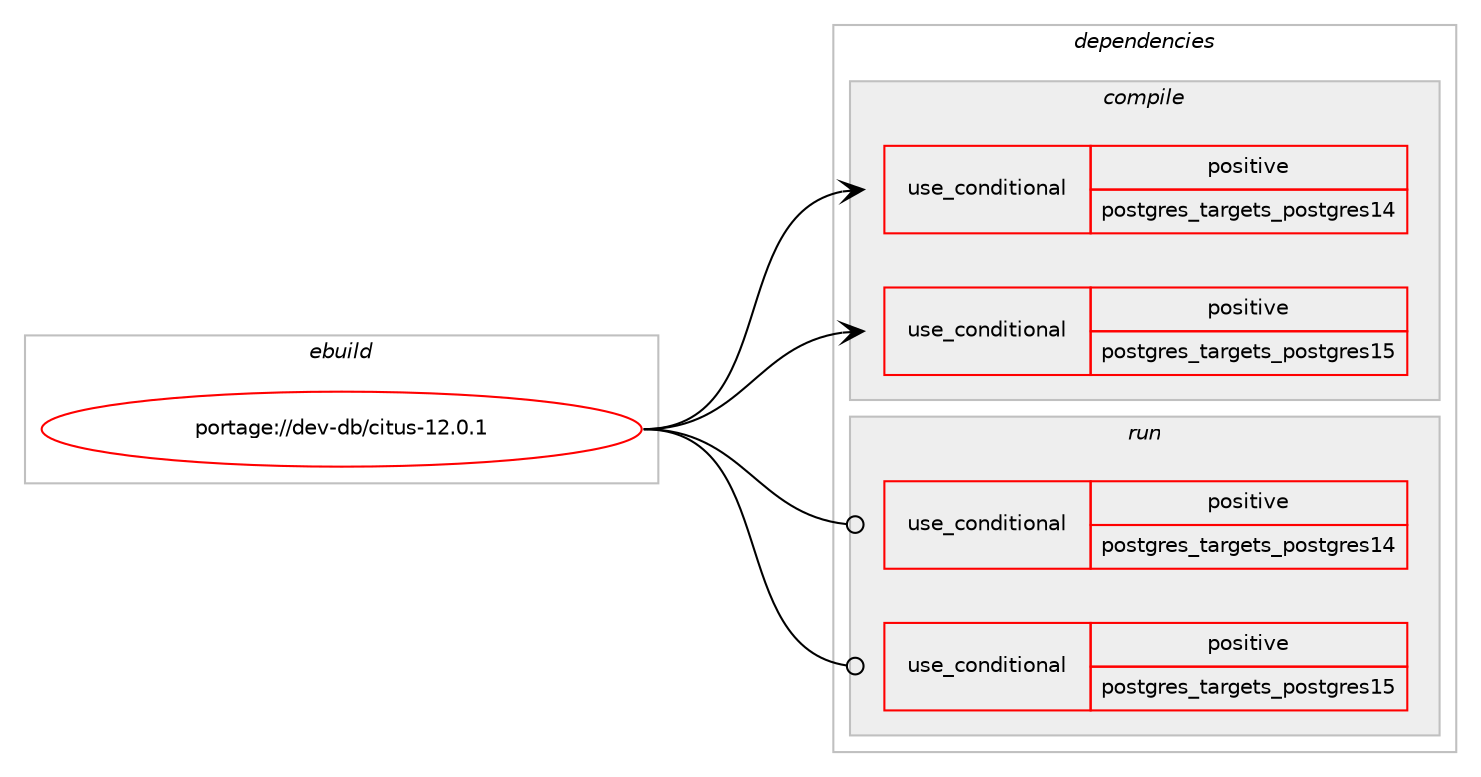 digraph prolog {

# *************
# Graph options
# *************

newrank=true;
concentrate=true;
compound=true;
graph [rankdir=LR,fontname=Helvetica,fontsize=10,ranksep=1.5];#, ranksep=2.5, nodesep=0.2];
edge  [arrowhead=vee];
node  [fontname=Helvetica,fontsize=10];

# **********
# The ebuild
# **********

subgraph cluster_leftcol {
color=gray;
rank=same;
label=<<i>ebuild</i>>;
id [label="portage://dev-db/citus-12.0.1", color=red, width=4, href="../dev-db/citus-12.0.1.svg"];
}

# ****************
# The dependencies
# ****************

subgraph cluster_midcol {
color=gray;
label=<<i>dependencies</i>>;
subgraph cluster_compile {
fillcolor="#eeeeee";
style=filled;
label=<<i>compile</i>>;
subgraph cond16578 {
dependency29875 [label=<<TABLE BORDER="0" CELLBORDER="1" CELLSPACING="0" CELLPADDING="4"><TR><TD ROWSPAN="3" CELLPADDING="10">use_conditional</TD></TR><TR><TD>positive</TD></TR><TR><TD>postgres_targets_postgres14</TD></TR></TABLE>>, shape=none, color=red];
# *** BEGIN UNKNOWN DEPENDENCY TYPE (TODO) ***
# dependency29875 -> package_dependency(portage://dev-db/citus-12.0.1,install,no,dev-db,postgresql,none,[,,],[slot(14),equal],[])
# *** END UNKNOWN DEPENDENCY TYPE (TODO) ***

}
id:e -> dependency29875:w [weight=20,style="solid",arrowhead="vee"];
subgraph cond16579 {
dependency29876 [label=<<TABLE BORDER="0" CELLBORDER="1" CELLSPACING="0" CELLPADDING="4"><TR><TD ROWSPAN="3" CELLPADDING="10">use_conditional</TD></TR><TR><TD>positive</TD></TR><TR><TD>postgres_targets_postgres15</TD></TR></TABLE>>, shape=none, color=red];
# *** BEGIN UNKNOWN DEPENDENCY TYPE (TODO) ***
# dependency29876 -> package_dependency(portage://dev-db/citus-12.0.1,install,no,dev-db,postgresql,none,[,,],[slot(15),equal],[])
# *** END UNKNOWN DEPENDENCY TYPE (TODO) ***

}
id:e -> dependency29876:w [weight=20,style="solid",arrowhead="vee"];
# *** BEGIN UNKNOWN DEPENDENCY TYPE (TODO) ***
# id -> package_dependency(portage://dev-db/citus-12.0.1,install,no,app-arch,lz4,none,[,,],[],[])
# *** END UNKNOWN DEPENDENCY TYPE (TODO) ***

# *** BEGIN UNKNOWN DEPENDENCY TYPE (TODO) ***
# id -> package_dependency(portage://dev-db/citus-12.0.1,install,no,app-arch,zstd,none,[,,],[],[])
# *** END UNKNOWN DEPENDENCY TYPE (TODO) ***

}
subgraph cluster_compileandrun {
fillcolor="#eeeeee";
style=filled;
label=<<i>compile and run</i>>;
}
subgraph cluster_run {
fillcolor="#eeeeee";
style=filled;
label=<<i>run</i>>;
subgraph cond16580 {
dependency29877 [label=<<TABLE BORDER="0" CELLBORDER="1" CELLSPACING="0" CELLPADDING="4"><TR><TD ROWSPAN="3" CELLPADDING="10">use_conditional</TD></TR><TR><TD>positive</TD></TR><TR><TD>postgres_targets_postgres14</TD></TR></TABLE>>, shape=none, color=red];
# *** BEGIN UNKNOWN DEPENDENCY TYPE (TODO) ***
# dependency29877 -> package_dependency(portage://dev-db/citus-12.0.1,run,no,dev-db,postgresql,none,[,,],[slot(14),equal],[])
# *** END UNKNOWN DEPENDENCY TYPE (TODO) ***

}
id:e -> dependency29877:w [weight=20,style="solid",arrowhead="odot"];
subgraph cond16581 {
dependency29878 [label=<<TABLE BORDER="0" CELLBORDER="1" CELLSPACING="0" CELLPADDING="4"><TR><TD ROWSPAN="3" CELLPADDING="10">use_conditional</TD></TR><TR><TD>positive</TD></TR><TR><TD>postgres_targets_postgres15</TD></TR></TABLE>>, shape=none, color=red];
# *** BEGIN UNKNOWN DEPENDENCY TYPE (TODO) ***
# dependency29878 -> package_dependency(portage://dev-db/citus-12.0.1,run,no,dev-db,postgresql,none,[,,],[slot(15),equal],[])
# *** END UNKNOWN DEPENDENCY TYPE (TODO) ***

}
id:e -> dependency29878:w [weight=20,style="solid",arrowhead="odot"];
# *** BEGIN UNKNOWN DEPENDENCY TYPE (TODO) ***
# id -> package_dependency(portage://dev-db/citus-12.0.1,run,no,app-arch,lz4,none,[,,],[],[])
# *** END UNKNOWN DEPENDENCY TYPE (TODO) ***

# *** BEGIN UNKNOWN DEPENDENCY TYPE (TODO) ***
# id -> package_dependency(portage://dev-db/citus-12.0.1,run,no,app-arch,zstd,none,[,,],[],[])
# *** END UNKNOWN DEPENDENCY TYPE (TODO) ***

}
}

# **************
# The candidates
# **************

subgraph cluster_choices {
rank=same;
color=gray;
label=<<i>candidates</i>>;

}

}
